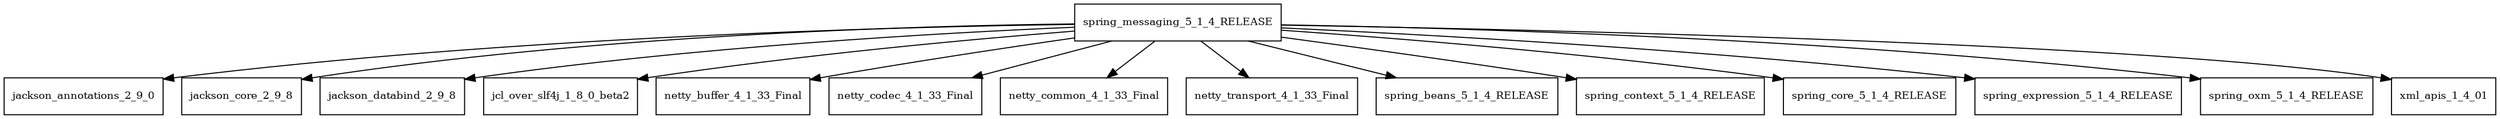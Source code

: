 digraph spring_messaging_5_1_4_RELEASE_dependencies {
  node [shape = box, fontsize=10.0];
  spring_messaging_5_1_4_RELEASE -> jackson_annotations_2_9_0;
  spring_messaging_5_1_4_RELEASE -> jackson_core_2_9_8;
  spring_messaging_5_1_4_RELEASE -> jackson_databind_2_9_8;
  spring_messaging_5_1_4_RELEASE -> jcl_over_slf4j_1_8_0_beta2;
  spring_messaging_5_1_4_RELEASE -> netty_buffer_4_1_33_Final;
  spring_messaging_5_1_4_RELEASE -> netty_codec_4_1_33_Final;
  spring_messaging_5_1_4_RELEASE -> netty_common_4_1_33_Final;
  spring_messaging_5_1_4_RELEASE -> netty_transport_4_1_33_Final;
  spring_messaging_5_1_4_RELEASE -> spring_beans_5_1_4_RELEASE;
  spring_messaging_5_1_4_RELEASE -> spring_context_5_1_4_RELEASE;
  spring_messaging_5_1_4_RELEASE -> spring_core_5_1_4_RELEASE;
  spring_messaging_5_1_4_RELEASE -> spring_expression_5_1_4_RELEASE;
  spring_messaging_5_1_4_RELEASE -> spring_oxm_5_1_4_RELEASE;
  spring_messaging_5_1_4_RELEASE -> xml_apis_1_4_01;
}
